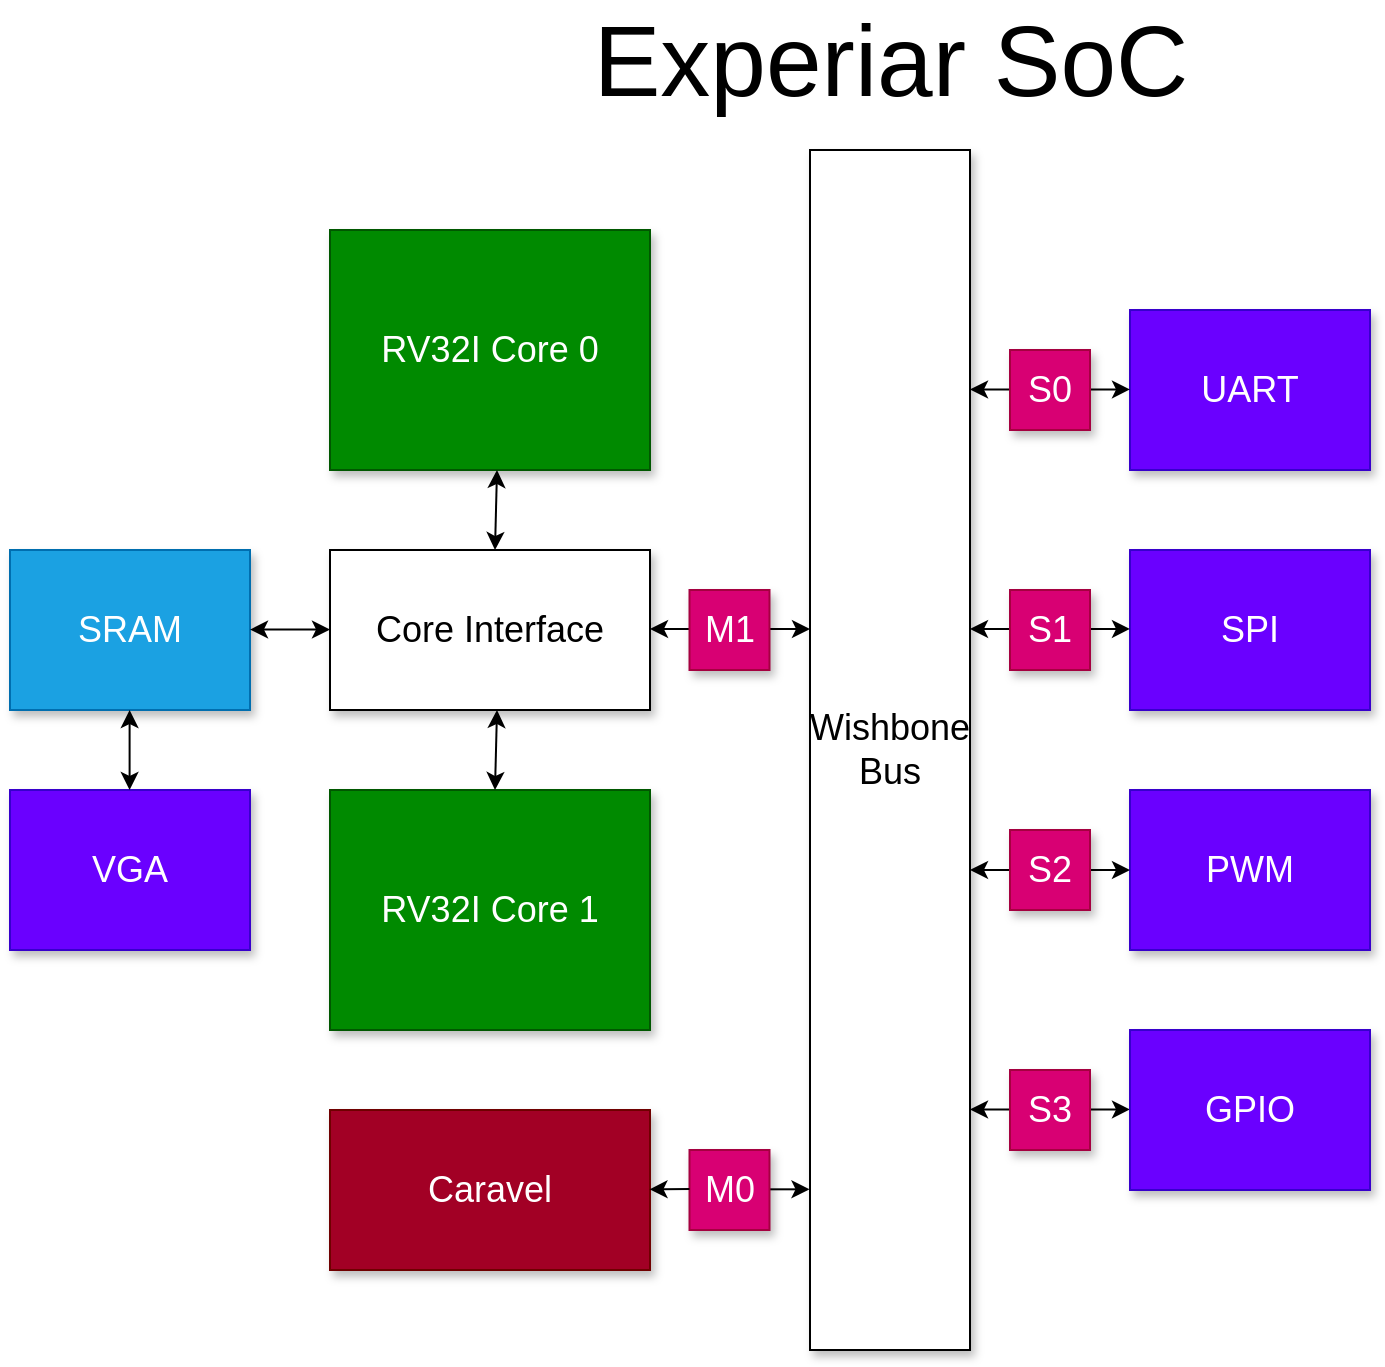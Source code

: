 <mxfile version="17.4.2" type="device"><diagram name="Page-1" id="90a13364-a465-7bf4-72fc-28e22215d7a0"><mxGraphModel dx="1296" dy="1018" grid="1" gridSize="10" guides="1" tooltips="1" connect="1" arrows="1" fold="1" page="1" pageScale="1.5" pageWidth="1600" pageHeight="900" math="0" shadow="0"><root><mxCell id="0" style=";html=1;"/><mxCell id="1" style=";html=1;" parent="0"/><mxCell id="UZ_Ps5g1IbQc_ZWrnwA6-3" value="Wishbone Bus" style="whiteSpace=wrap;html=1;shadow=1;fontSize=18;" parent="1" vertex="1"><mxGeometry x="600" y="200" width="80" height="600" as="geometry"/></mxCell><mxCell id="UZ_Ps5g1IbQc_ZWrnwA6-5" style="edgeStyle=elbowEdgeStyle;rounded=0;html=1;startArrow=classic;startFill=1;jettySize=auto;orthogonalLoop=1;fontSize=18;elbow=vertical;" parent="1" edge="1"><mxGeometry relative="1" as="geometry"><Array as="points"><mxPoint x="730" y="679.74"/></Array><mxPoint x="680" y="679.74" as="sourcePoint"/><mxPoint x="760" y="679.74" as="targetPoint"/></mxGeometry></mxCell><mxCell id="UZ_Ps5g1IbQc_ZWrnwA6-7" value="RV32I Core 1" style="whiteSpace=wrap;html=1;shadow=1;fontSize=18;fillColor=#008a00;fontColor=#ffffff;strokeColor=#005700;" parent="1" vertex="1"><mxGeometry x="360" y="520" width="160" height="120" as="geometry"/></mxCell><mxCell id="UZ_Ps5g1IbQc_ZWrnwA6-8" value="Caravel" style="whiteSpace=wrap;html=1;shadow=1;fontSize=18;fillColor=#a20025;fontColor=#ffffff;strokeColor=#6F0000;" parent="1" vertex="1"><mxGeometry x="360" y="680" width="160" height="80" as="geometry"/></mxCell><mxCell id="UZ_Ps5g1IbQc_ZWrnwA6-9" value="GPIO" style="whiteSpace=wrap;html=1;shadow=1;fontSize=18;fillColor=#6a00ff;fontColor=#ffffff;strokeColor=#3700CC;" parent="1" vertex="1"><mxGeometry x="760" y="640" width="120" height="80" as="geometry"/></mxCell><mxCell id="UZ_Ps5g1IbQc_ZWrnwA6-10" value="UART" style="whiteSpace=wrap;html=1;shadow=1;fontSize=18;fillColor=#6a00ff;fontColor=#ffffff;strokeColor=#3700CC;" parent="1" vertex="1"><mxGeometry x="760" y="280" width="120" height="80" as="geometry"/></mxCell><mxCell id="UZ_Ps5g1IbQc_ZWrnwA6-11" value="SPI" style="whiteSpace=wrap;html=1;shadow=1;fontSize=18;fillColor=#6a00ff;fontColor=#ffffff;strokeColor=#3700CC;" parent="1" vertex="1"><mxGeometry x="760" y="400" width="120" height="80" as="geometry"/></mxCell><mxCell id="UZ_Ps5g1IbQc_ZWrnwA6-12" value="PWM" style="whiteSpace=wrap;html=1;shadow=1;fontSize=18;fillColor=#6a00ff;fontColor=#ffffff;strokeColor=#3700CC;" parent="1" vertex="1"><mxGeometry x="760" y="520" width="120" height="80" as="geometry"/></mxCell><mxCell id="UZ_Ps5g1IbQc_ZWrnwA6-13" value="S3" style="whiteSpace=wrap;html=1;shadow=1;fontSize=18;fillColor=#d80073;fontColor=#ffffff;strokeColor=#A50040;" parent="1" vertex="1"><mxGeometry x="700" y="660" width="40" height="40" as="geometry"/></mxCell><mxCell id="UZ_Ps5g1IbQc_ZWrnwA6-20" value="RV32I Core 0" style="whiteSpace=wrap;html=1;shadow=1;fontSize=18;fillColor=#008a00;fontColor=#ffffff;strokeColor=#005700;" parent="1" vertex="1"><mxGeometry x="360" y="240" width="160" height="120" as="geometry"/></mxCell><mxCell id="UZ_Ps5g1IbQc_ZWrnwA6-21" value="SRAM" style="whiteSpace=wrap;html=1;shadow=1;fontSize=18;fillColor=#1ba1e2;fontColor=#ffffff;strokeColor=#006EAF;" parent="1" vertex="1"><mxGeometry x="200" y="400" width="120" height="80" as="geometry"/></mxCell><mxCell id="UZ_Ps5g1IbQc_ZWrnwA6-22" value="Core Interface" style="whiteSpace=wrap;html=1;shadow=1;fontSize=18;" parent="1" vertex="1"><mxGeometry x="360" y="400" width="160" height="80" as="geometry"/></mxCell><mxCell id="UZ_Ps5g1IbQc_ZWrnwA6-24" style="edgeStyle=elbowEdgeStyle;rounded=0;html=1;startArrow=classic;startFill=1;jettySize=auto;orthogonalLoop=1;fontSize=18;elbow=vertical;" parent="1" edge="1"><mxGeometry relative="1" as="geometry"><Array as="points"><mxPoint x="730" y="560"/></Array><mxPoint x="680" y="560" as="sourcePoint"/><mxPoint x="760" y="560" as="targetPoint"/></mxGeometry></mxCell><mxCell id="UZ_Ps5g1IbQc_ZWrnwA6-25" style="edgeStyle=elbowEdgeStyle;rounded=0;html=1;startArrow=classic;startFill=1;jettySize=auto;orthogonalLoop=1;fontSize=18;elbow=vertical;" parent="1" edge="1"><mxGeometry relative="1" as="geometry"><Array as="points"><mxPoint x="730" y="439.49"/></Array><mxPoint x="680" y="439.49" as="sourcePoint"/><mxPoint x="760" y="439.49" as="targetPoint"/></mxGeometry></mxCell><mxCell id="UZ_Ps5g1IbQc_ZWrnwA6-27" style="edgeStyle=elbowEdgeStyle;rounded=0;html=1;startArrow=classic;startFill=1;jettySize=auto;orthogonalLoop=1;fontSize=18;elbow=vertical;" parent="1" edge="1"><mxGeometry relative="1" as="geometry"><Array as="points"><mxPoint x="570" y="439.5"/></Array><mxPoint x="520" y="439.5" as="sourcePoint"/><mxPoint x="600" y="439.5" as="targetPoint"/></mxGeometry></mxCell><mxCell id="UZ_Ps5g1IbQc_ZWrnwA6-17" value="M1" style="whiteSpace=wrap;html=1;shadow=1;fontSize=18;fillColor=#d80073;fontColor=#ffffff;strokeColor=#A50040;" parent="1" vertex="1"><mxGeometry x="539.75" y="420" width="40" height="40" as="geometry"/></mxCell><mxCell id="UZ_Ps5g1IbQc_ZWrnwA6-14" value="S2" style="whiteSpace=wrap;html=1;shadow=1;fontSize=18;fillColor=#d80073;fontColor=#ffffff;strokeColor=#A50040;" parent="1" vertex="1"><mxGeometry x="700" y="540" width="40" height="40" as="geometry"/></mxCell><mxCell id="UZ_Ps5g1IbQc_ZWrnwA6-15" value="S1" style="whiteSpace=wrap;html=1;shadow=1;fontSize=18;fillColor=#d80073;fontColor=#ffffff;strokeColor=#A50040;" parent="1" vertex="1"><mxGeometry x="700" y="420" width="40" height="40" as="geometry"/></mxCell><mxCell id="UZ_Ps5g1IbQc_ZWrnwA6-30" style="rounded=0;html=1;startArrow=classic;startFill=1;jettySize=auto;orthogonalLoop=1;fontSize=18;elbow=vertical;" parent="1" edge="1"><mxGeometry relative="1" as="geometry"><mxPoint x="443.5" y="480" as="sourcePoint"/><mxPoint x="442.5" y="520" as="targetPoint"/></mxGeometry></mxCell><mxCell id="UZ_Ps5g1IbQc_ZWrnwA6-31" style="rounded=0;html=1;startArrow=classic;startFill=1;jettySize=auto;orthogonalLoop=1;fontSize=18;elbow=vertical;" parent="1" edge="1"><mxGeometry relative="1" as="geometry"><mxPoint x="360" y="439.76" as="sourcePoint"/><mxPoint x="320" y="439.76" as="targetPoint"/></mxGeometry></mxCell><mxCell id="UZ_Ps5g1IbQc_ZWrnwA6-32" style="rounded=0;html=1;startArrow=classic;startFill=1;jettySize=auto;orthogonalLoop=1;fontSize=18;elbow=vertical;" parent="1" edge="1"><mxGeometry relative="1" as="geometry"><mxPoint x="443.5" y="360" as="sourcePoint"/><mxPoint x="442.5" y="400" as="targetPoint"/></mxGeometry></mxCell><mxCell id="UZ_Ps5g1IbQc_ZWrnwA6-35" style="rounded=0;html=1;startArrow=classic;startFill=1;jettySize=auto;orthogonalLoop=1;fontSize=18;elbow=vertical;" parent="1" edge="1"><mxGeometry relative="1" as="geometry"><mxPoint x="680" y="319.74" as="sourcePoint"/><mxPoint x="760" y="319.74" as="targetPoint"/></mxGeometry></mxCell><mxCell id="UZ_Ps5g1IbQc_ZWrnwA6-36" value="S0" style="whiteSpace=wrap;html=1;shadow=1;fontSize=18;fillColor=#d80073;fontColor=#ffffff;strokeColor=#A50040;" parent="1" vertex="1"><mxGeometry x="700" y="300" width="40" height="40" as="geometry"/></mxCell><mxCell id="UZ_Ps5g1IbQc_ZWrnwA6-37" value="VGA" style="whiteSpace=wrap;html=1;shadow=1;fontSize=18;fillColor=#6a00ff;fontColor=#ffffff;strokeColor=#3700CC;" parent="1" vertex="1"><mxGeometry x="200" y="520" width="120" height="80" as="geometry"/></mxCell><mxCell id="UZ_Ps5g1IbQc_ZWrnwA6-38" style="rounded=0;html=1;startArrow=classic;startFill=1;jettySize=auto;orthogonalLoop=1;fontSize=18;elbow=vertical;" parent="1" edge="1"><mxGeometry relative="1" as="geometry"><mxPoint x="259.8" y="520" as="sourcePoint"/><mxPoint x="259.8" y="480" as="targetPoint"/></mxGeometry></mxCell><mxCell id="UZ_Ps5g1IbQc_ZWrnwA6-40" value="&lt;font style=&quot;font-size: 50px&quot;&gt;Experiar SoC&lt;/font&gt;" style="text;html=1;align=center;verticalAlign=middle;resizable=0;points=[];autosize=1;strokeColor=none;fillColor=none;" parent="1" vertex="1"><mxGeometry x="485" y="140" width="310" height="30" as="geometry"/></mxCell><mxCell id="kM74UwxNNXxwJC0oGJvD-1" style="edgeStyle=elbowEdgeStyle;rounded=0;html=1;startArrow=none;startFill=1;jettySize=auto;orthogonalLoop=1;fontSize=18;elbow=vertical;" edge="1" parent="1" source="UZ_Ps5g1IbQc_ZWrnwA6-18"><mxGeometry relative="1" as="geometry"><Array as="points"><mxPoint x="569.75" y="719.66"/></Array><mxPoint x="519.75" y="719.66" as="sourcePoint"/><mxPoint x="599.75" y="719.66" as="targetPoint"/></mxGeometry></mxCell><mxCell id="UZ_Ps5g1IbQc_ZWrnwA6-18" value="M0" style="whiteSpace=wrap;html=1;shadow=1;fontSize=18;fillColor=#d80073;fontColor=#ffffff;strokeColor=#A50040;" parent="1" vertex="1"><mxGeometry x="539.75" y="700" width="40" height="40" as="geometry"/></mxCell><mxCell id="kM74UwxNNXxwJC0oGJvD-4" value="" style="edgeStyle=elbowEdgeStyle;rounded=0;html=1;startArrow=classic;startFill=1;jettySize=auto;orthogonalLoop=1;fontSize=18;elbow=vertical;endArrow=none;" edge="1" parent="1" target="UZ_Ps5g1IbQc_ZWrnwA6-18"><mxGeometry relative="1" as="geometry"><Array as="points"/><mxPoint x="519.75" y="719.66" as="sourcePoint"/><mxPoint x="599.75" y="719.66" as="targetPoint"/></mxGeometry></mxCell></root></mxGraphModel></diagram></mxfile>